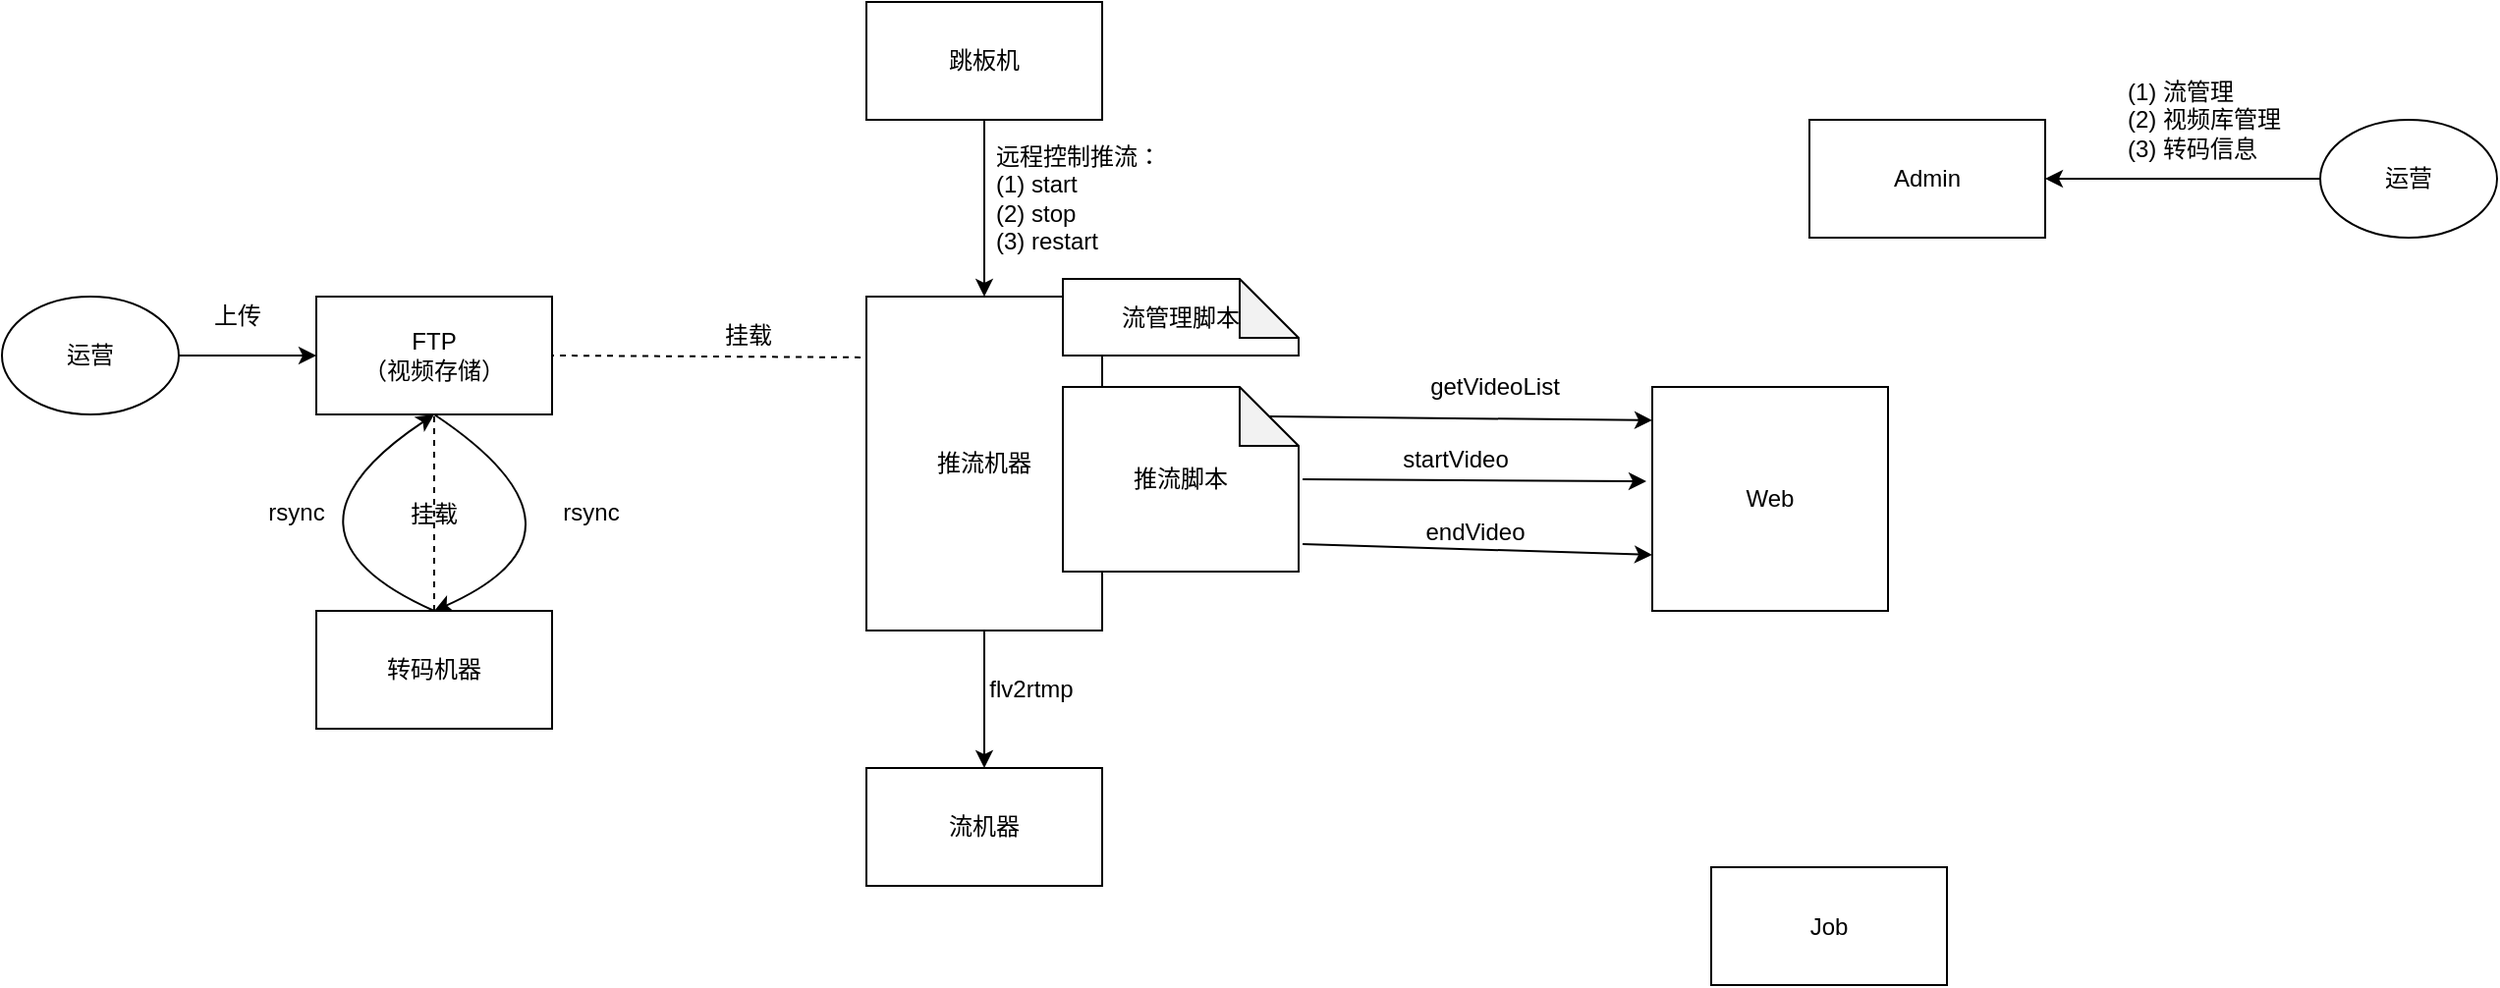 <mxfile pages="1" version="11.2.4" type="github"><diagram id="OA24zMU_A55mkJVv5YZa" name="第 1 页"><mxGraphModel dx="2199" dy="1794" grid="1" gridSize="10" guides="1" tooltips="1" connect="1" arrows="1" fold="1" page="1" pageScale="1" pageWidth="827" pageHeight="1169" math="0" shadow="0"><root><mxCell id="0"/><mxCell id="1" parent="0"/><mxCell id="eCb_psYz3__27OQizyc5-1" value="运营" style="ellipse;whiteSpace=wrap;html=1;" parent="1" vertex="1"><mxGeometry x="-720" y="120" width="90" height="60" as="geometry"/></mxCell><mxCell id="eCb_psYz3__27OQizyc5-2" value="FTP&lt;br&gt;（视频存储）" style="rounded=0;whiteSpace=wrap;html=1;" parent="1" vertex="1"><mxGeometry x="-560" y="120" width="120" height="60" as="geometry"/></mxCell><mxCell id="eCb_psYz3__27OQizyc5-3" value="" style="endArrow=classic;html=1;exitX=1;exitY=0.5;exitDx=0;exitDy=0;entryX=0;entryY=0.5;entryDx=0;entryDy=0;" parent="1" source="eCb_psYz3__27OQizyc5-1" target="eCb_psYz3__27OQizyc5-2" edge="1"><mxGeometry width="50" height="50" relative="1" as="geometry"><mxPoint x="-530" y="110" as="sourcePoint"/><mxPoint x="-480" y="60" as="targetPoint"/></mxGeometry></mxCell><mxCell id="eCb_psYz3__27OQizyc5-5" value="上传" style="text;html=1;strokeColor=none;fillColor=none;align=center;verticalAlign=middle;whiteSpace=wrap;rounded=0;" parent="1" vertex="1"><mxGeometry x="-620" y="120" width="40" height="20" as="geometry"/></mxCell><mxCell id="eCb_psYz3__27OQizyc5-6" value="转码机器" style="rounded=0;whiteSpace=wrap;html=1;" parent="1" vertex="1"><mxGeometry x="-560" y="280" width="120" height="60" as="geometry"/></mxCell><mxCell id="eCb_psYz3__27OQizyc5-7" value="" style="endArrow=none;dashed=1;html=1;entryX=0.5;entryY=1;entryDx=0;entryDy=0;exitX=0.5;exitY=0;exitDx=0;exitDy=0;" parent="1" source="eCb_psYz3__27OQizyc5-6" target="eCb_psYz3__27OQizyc5-2" edge="1"><mxGeometry width="50" height="50" relative="1" as="geometry"><mxPoint x="-520" y="270" as="sourcePoint"/><mxPoint x="-470" y="220" as="targetPoint"/></mxGeometry></mxCell><mxCell id="eCb_psYz3__27OQizyc5-8" value="挂载" style="text;html=1;strokeColor=none;fillColor=none;align=center;verticalAlign=middle;whiteSpace=wrap;rounded=0;" parent="1" vertex="1"><mxGeometry x="-520" y="221" width="40" height="20" as="geometry"/></mxCell><mxCell id="eCb_psYz3__27OQizyc5-9" value="" style="endArrow=classic;html=1;exitX=0.5;exitY=0;exitDx=0;exitDy=0;entryX=0.5;entryY=1;entryDx=0;entryDy=0;curved=1;" parent="1" source="eCb_psYz3__27OQizyc5-6" target="eCb_psYz3__27OQizyc5-2" edge="1"><mxGeometry width="50" height="50" relative="1" as="geometry"><mxPoint x="-560" y="250" as="sourcePoint"/><mxPoint x="-510" y="200" as="targetPoint"/><Array as="points"><mxPoint x="-590" y="240"/></Array></mxGeometry></mxCell><mxCell id="eCb_psYz3__27OQizyc5-10" value="" style="endArrow=classic;html=1;exitX=0.5;exitY=1;exitDx=0;exitDy=0;entryX=0.5;entryY=0;entryDx=0;entryDy=0;curved=1;" parent="1" source="eCb_psYz3__27OQizyc5-2" target="eCb_psYz3__27OQizyc5-6" edge="1"><mxGeometry width="50" height="50" relative="1" as="geometry"><mxPoint x="-520" y="290" as="sourcePoint"/><mxPoint x="-520" y="190" as="targetPoint"/><Array as="points"><mxPoint x="-410" y="240"/></Array></mxGeometry></mxCell><mxCell id="eCb_psYz3__27OQizyc5-11" value="rsync" style="text;html=1;strokeColor=none;fillColor=none;align=center;verticalAlign=middle;whiteSpace=wrap;rounded=0;" parent="1" vertex="1"><mxGeometry x="-590" y="220" width="40" height="20" as="geometry"/></mxCell><mxCell id="eCb_psYz3__27OQizyc5-14" value="rsync" style="text;html=1;strokeColor=none;fillColor=none;align=center;verticalAlign=middle;whiteSpace=wrap;rounded=0;" parent="1" vertex="1"><mxGeometry x="-440" y="220" width="40" height="20" as="geometry"/></mxCell><mxCell id="eCb_psYz3__27OQizyc5-15" value="推流机器" style="rounded=0;whiteSpace=wrap;html=1;" parent="1" vertex="1"><mxGeometry x="-280" y="120" width="120" height="170" as="geometry"/></mxCell><mxCell id="eCb_psYz3__27OQizyc5-22" value="流机器" style="rounded=0;whiteSpace=wrap;html=1;" parent="1" vertex="1"><mxGeometry x="-280" y="360" width="120" height="60" as="geometry"/></mxCell><mxCell id="eCb_psYz3__27OQizyc5-17" value="挂载" style="text;html=1;strokeColor=none;fillColor=none;align=center;verticalAlign=middle;whiteSpace=wrap;rounded=0;" parent="1" vertex="1"><mxGeometry x="-360" y="130" width="40" height="20" as="geometry"/></mxCell><mxCell id="eCb_psYz3__27OQizyc5-18" value="" style="endArrow=none;dashed=1;html=1;entryX=1;entryY=0.5;entryDx=0;entryDy=0;exitX=-0.025;exitY=0.182;exitDx=0;exitDy=0;exitPerimeter=0;" parent="1" source="eCb_psYz3__27OQizyc5-15" target="eCb_psYz3__27OQizyc5-2" edge="1"><mxGeometry width="50" height="50" relative="1" as="geometry"><mxPoint x="-330" y="320" as="sourcePoint"/><mxPoint x="-330" y="220" as="targetPoint"/></mxGeometry></mxCell><mxCell id="eCb_psYz3__27OQizyc5-19" value="Web" style="rounded=0;whiteSpace=wrap;html=1;" parent="1" vertex="1"><mxGeometry x="120" y="166" width="120" height="114" as="geometry"/></mxCell><mxCell id="eCb_psYz3__27OQizyc5-20" value="Admin" style="rounded=0;whiteSpace=wrap;html=1;" parent="1" vertex="1"><mxGeometry x="200" y="30" width="120" height="60" as="geometry"/></mxCell><mxCell id="eCb_psYz3__27OQizyc5-21" value="Job" style="rounded=0;whiteSpace=wrap;html=1;" parent="1" vertex="1"><mxGeometry x="150" y="410.5" width="120" height="60" as="geometry"/></mxCell><mxCell id="eCb_psYz3__27OQizyc5-24" value="" style="endArrow=classic;html=1;exitX=0.5;exitY=1;exitDx=0;exitDy=0;entryX=0.5;entryY=0;entryDx=0;entryDy=0;" parent="1" source="eCb_psYz3__27OQizyc5-15" target="eCb_psYz3__27OQizyc5-22" edge="1"><mxGeometry width="50" height="50" relative="1" as="geometry"><mxPoint x="-140" y="260" as="sourcePoint"/><mxPoint x="-90" y="210" as="targetPoint"/></mxGeometry></mxCell><mxCell id="eCb_psYz3__27OQizyc5-27" value="flv2rtmp" style="text;html=1;strokeColor=none;fillColor=none;align=center;verticalAlign=middle;whiteSpace=wrap;rounded=0;" parent="1" vertex="1"><mxGeometry x="-216" y="310" width="40" height="20" as="geometry"/></mxCell><mxCell id="lVmbNDNTV3lExJrPgGP0-1" value="跳板机" style="rounded=0;whiteSpace=wrap;html=1;" vertex="1" parent="1"><mxGeometry x="-280" y="-30" width="120" height="60" as="geometry"/></mxCell><mxCell id="lVmbNDNTV3lExJrPgGP0-2" value="" style="endArrow=classic;html=1;exitX=0.5;exitY=1;exitDx=0;exitDy=0;entryX=0.5;entryY=0;entryDx=0;entryDy=0;" edge="1" parent="1" source="lVmbNDNTV3lExJrPgGP0-1" target="eCb_psYz3__27OQizyc5-15"><mxGeometry width="50" height="50" relative="1" as="geometry"><mxPoint x="-160" y="110" as="sourcePoint"/><mxPoint x="-110" y="60" as="targetPoint"/></mxGeometry></mxCell><mxCell id="lVmbNDNTV3lExJrPgGP0-3" value="远程控制推流：&lt;br&gt;(1) start&lt;br&gt;(2) stop&lt;br&gt;(3) restart" style="text;html=1;strokeColor=none;fillColor=none;align=left;verticalAlign=middle;whiteSpace=wrap;rounded=0;" vertex="1" parent="1"><mxGeometry x="-216" y="60" width="106" height="20" as="geometry"/></mxCell><mxCell id="lVmbNDNTV3lExJrPgGP0-4" value="推流脚本" style="shape=note;whiteSpace=wrap;html=1;backgroundOutline=1;darkOpacity=0.05;" vertex="1" parent="1"><mxGeometry x="-180" y="166" width="120" height="94" as="geometry"/></mxCell><mxCell id="lVmbNDNTV3lExJrPgGP0-5" value="流管理脚本" style="shape=note;whiteSpace=wrap;html=1;backgroundOutline=1;darkOpacity=0.05;" vertex="1" parent="1"><mxGeometry x="-180" y="111" width="120" height="39" as="geometry"/></mxCell><mxCell id="lVmbNDNTV3lExJrPgGP0-6" value="" style="endArrow=classic;html=1;exitX=0;exitY=0;exitDx=105;exitDy=15;exitPerimeter=0;entryX=0;entryY=0.149;entryDx=0;entryDy=0;entryPerimeter=0;" edge="1" parent="1" source="lVmbNDNTV3lExJrPgGP0-4" target="eCb_psYz3__27OQizyc5-19"><mxGeometry width="50" height="50" relative="1" as="geometry"><mxPoint x="-30" y="170" as="sourcePoint"/><mxPoint x="20" y="120" as="targetPoint"/></mxGeometry></mxCell><mxCell id="lVmbNDNTV3lExJrPgGP0-7" value="getVideoList" style="text;html=1;strokeColor=none;fillColor=none;align=center;verticalAlign=middle;whiteSpace=wrap;rounded=0;" vertex="1" parent="1"><mxGeometry x="20" y="156" width="40" height="20" as="geometry"/></mxCell><mxCell id="lVmbNDNTV3lExJrPgGP0-9" value="" style="endArrow=classic;html=1;exitX=1.017;exitY=0.5;exitDx=0;exitDy=0;exitPerimeter=0;" edge="1" parent="1" source="lVmbNDNTV3lExJrPgGP0-4"><mxGeometry width="50" height="50" relative="1" as="geometry"><mxPoint x="-61" y="214" as="sourcePoint"/><mxPoint x="117" y="214" as="targetPoint"/></mxGeometry></mxCell><mxCell id="lVmbNDNTV3lExJrPgGP0-10" value="startVideo" style="text;html=1;strokeColor=none;fillColor=none;align=center;verticalAlign=middle;whiteSpace=wrap;rounded=0;" vertex="1" parent="1"><mxGeometry y="193" width="40" height="20" as="geometry"/></mxCell><mxCell id="lVmbNDNTV3lExJrPgGP0-11" value="" style="endArrow=classic;html=1;exitX=1.017;exitY=0.851;exitDx=0;exitDy=0;exitPerimeter=0;entryX=0;entryY=0.75;entryDx=0;entryDy=0;" edge="1" parent="1" source="lVmbNDNTV3lExJrPgGP0-4" target="eCb_psYz3__27OQizyc5-19"><mxGeometry width="50" height="50" relative="1" as="geometry"><mxPoint x="-47.46" y="250" as="sourcePoint"/><mxPoint x="127.5" y="251" as="targetPoint"/></mxGeometry></mxCell><mxCell id="lVmbNDNTV3lExJrPgGP0-12" value="endVideo" style="text;html=1;strokeColor=none;fillColor=none;align=center;verticalAlign=middle;whiteSpace=wrap;rounded=0;" vertex="1" parent="1"><mxGeometry x="10" y="230" width="40" height="20" as="geometry"/></mxCell><mxCell id="lVmbNDNTV3lExJrPgGP0-13" value="运营" style="ellipse;whiteSpace=wrap;html=1;" vertex="1" parent="1"><mxGeometry x="460" y="30" width="90" height="60" as="geometry"/></mxCell><mxCell id="lVmbNDNTV3lExJrPgGP0-15" value="" style="endArrow=classic;html=1;exitX=0;exitY=0.5;exitDx=0;exitDy=0;entryX=1;entryY=0.5;entryDx=0;entryDy=0;" edge="1" parent="1" source="lVmbNDNTV3lExJrPgGP0-13" target="eCb_psYz3__27OQizyc5-20"><mxGeometry width="50" height="50" relative="1" as="geometry"><mxPoint x="380" as="sourcePoint"/><mxPoint x="430" y="-50" as="targetPoint"/></mxGeometry></mxCell><mxCell id="lVmbNDNTV3lExJrPgGP0-16" value="(1) 流管理&lt;br&gt;(2) 视频库管理&lt;br&gt;(3) 转码信息" style="text;html=1;strokeColor=none;fillColor=none;align=left;verticalAlign=middle;whiteSpace=wrap;rounded=0;" vertex="1" parent="1"><mxGeometry x="360" y="20" width="90" height="20" as="geometry"/></mxCell></root></mxGraphModel></diagram></mxfile>